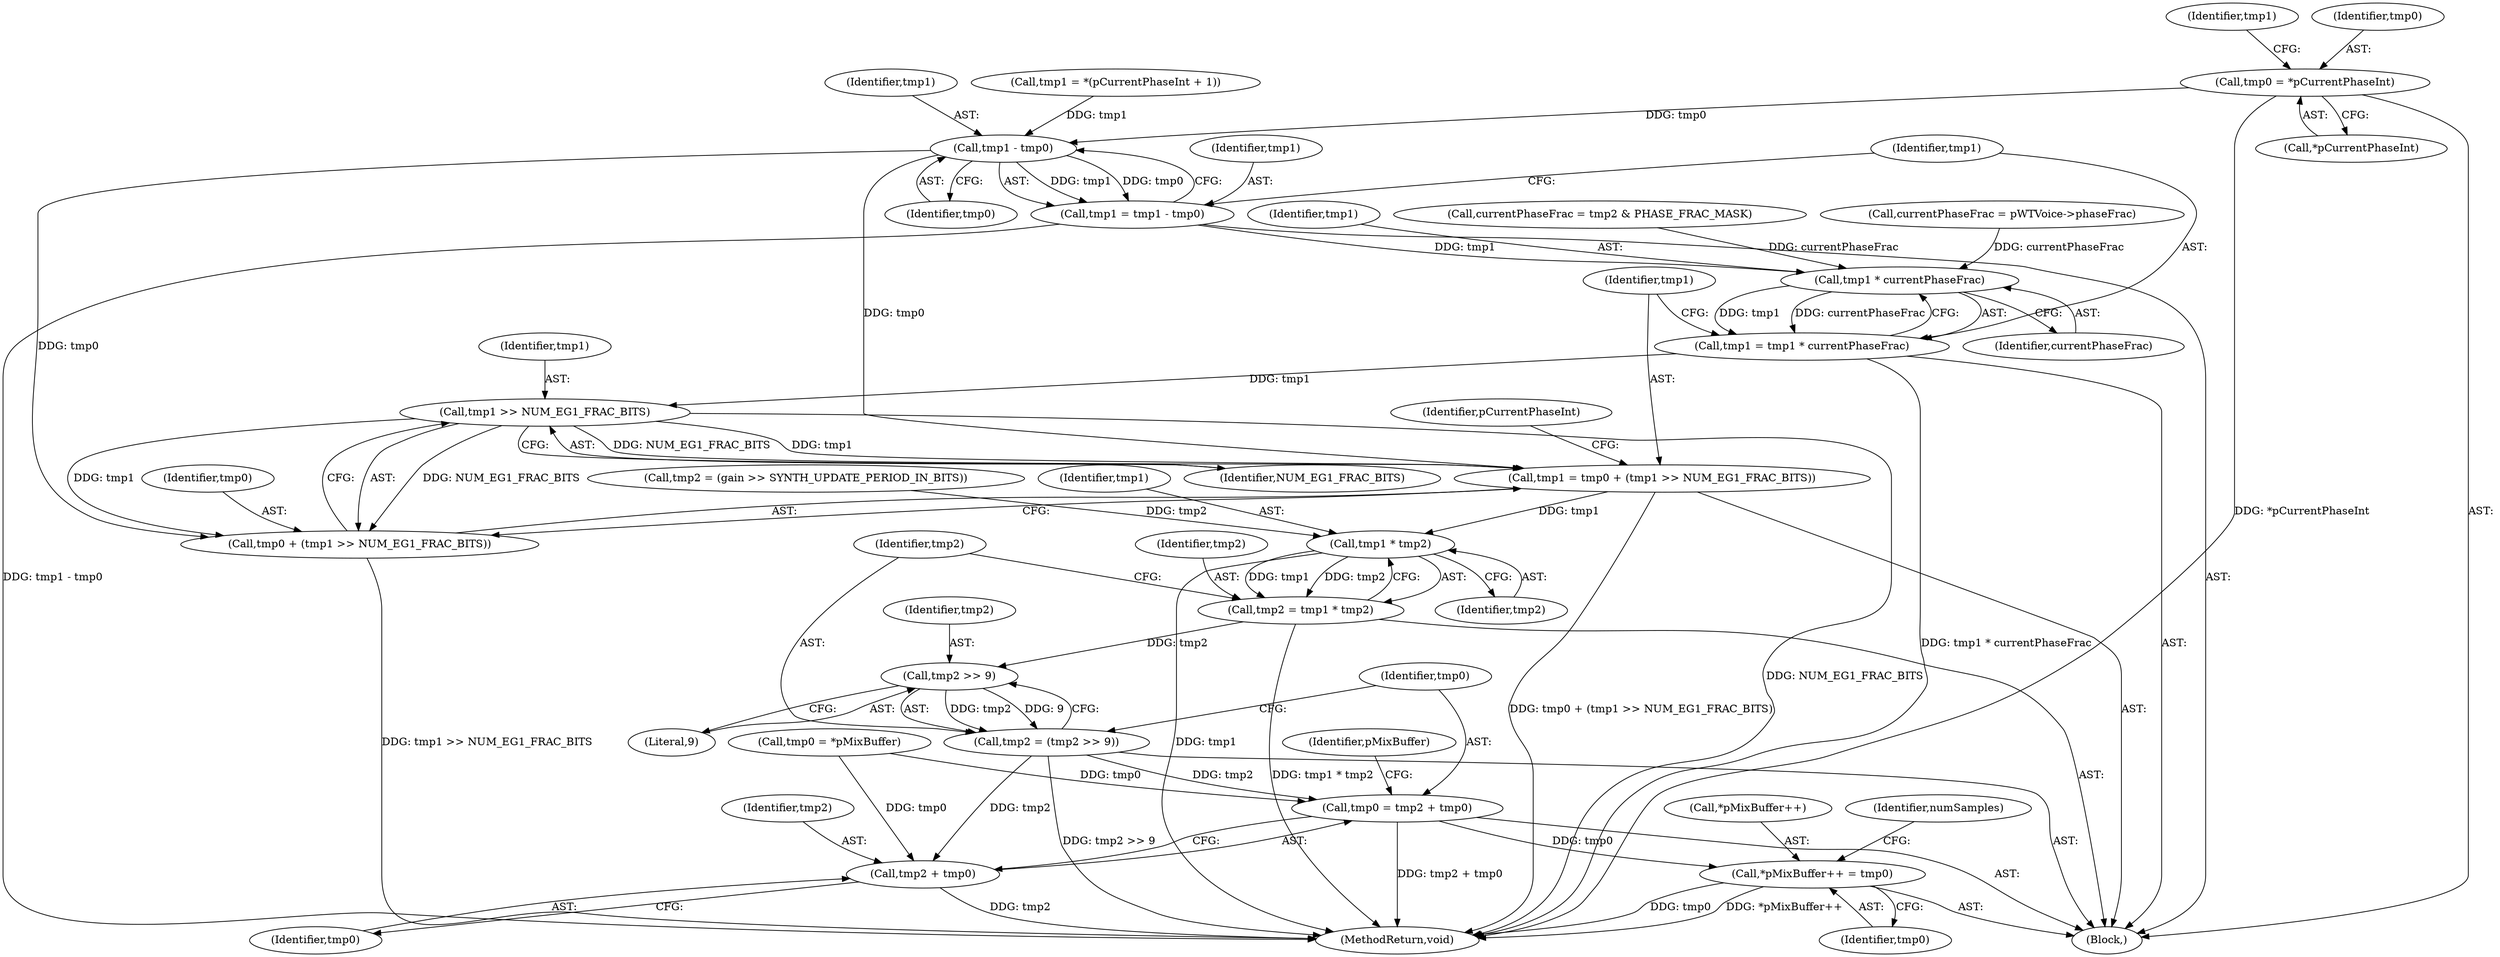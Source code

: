digraph "0_Android_24d7c408c52143bce7b49de82f3913fd8d1219cf_0@pointer" {
"1000209" [label="(Call,tmp0 = *pCurrentPhaseInt)"];
"1000226" [label="(Call,tmp1 - tmp0)"];
"1000224" [label="(Call,tmp1 = tmp1 - tmp0)"];
"1000231" [label="(Call,tmp1 * currentPhaseFrac)"];
"1000229" [label="(Call,tmp1 = tmp1 * currentPhaseFrac)"];
"1000238" [label="(Call,tmp1 >> NUM_EG1_FRAC_BITS)"];
"1000234" [label="(Call,tmp1 = tmp0 + (tmp1 >> NUM_EG1_FRAC_BITS))"];
"1000265" [label="(Call,tmp1 * tmp2)"];
"1000263" [label="(Call,tmp2 = tmp1 * tmp2)"];
"1000270" [label="(Call,tmp2 >> 9)"];
"1000268" [label="(Call,tmp2 = (tmp2 >> 9))"];
"1000273" [label="(Call,tmp0 = tmp2 + tmp0)"];
"1000278" [label="(Call,*pMixBuffer++ = tmp0)"];
"1000275" [label="(Call,tmp2 + tmp0)"];
"1000236" [label="(Call,tmp0 + (tmp1 >> NUM_EG1_FRAC_BITS))"];
"1000263" [label="(Call,tmp2 = tmp1 * tmp2)"];
"1000246" [label="(Call,currentPhaseFrac = tmp2 & PHASE_FRAC_MASK)"];
"1000209" [label="(Call,tmp0 = *pCurrentPhaseInt)"];
"1000230" [label="(Identifier,tmp1)"];
"1000281" [label="(Identifier,pMixBuffer)"];
"1000224" [label="(Call,tmp1 = tmp1 - tmp0)"];
"1000271" [label="(Identifier,tmp2)"];
"1000236" [label="(Call,tmp0 + (tmp1 >> NUM_EG1_FRAC_BITS))"];
"1000272" [label="(Literal,9)"];
"1000229" [label="(Call,tmp1 = tmp1 * currentPhaseFrac)"];
"1000213" [label="(Call,tmp1 = *(pCurrentPhaseInt + 1))"];
"1000234" [label="(Call,tmp1 = tmp0 + (tmp1 >> NUM_EG1_FRAC_BITS))"];
"1000265" [label="(Call,tmp1 * tmp2)"];
"1000267" [label="(Identifier,tmp2)"];
"1000277" [label="(Identifier,tmp0)"];
"1000266" [label="(Identifier,tmp1)"];
"1000211" [label="(Call,*pCurrentPhaseInt)"];
"1000273" [label="(Call,tmp0 = tmp2 + tmp0)"];
"1000282" [label="(Identifier,tmp0)"];
"1000276" [label="(Identifier,tmp2)"];
"1000225" [label="(Identifier,tmp1)"];
"1000279" [label="(Call,*pMixBuffer++)"];
"1000284" [label="(Identifier,numSamples)"];
"1000274" [label="(Identifier,tmp0)"];
"1000228" [label="(Identifier,tmp0)"];
"1000254" [label="(Call,tmp2 = (gain >> SYNTH_UPDATE_PERIOD_IN_BITS))"];
"1000309" [label="(MethodReturn,void)"];
"1000226" [label="(Call,tmp1 - tmp0)"];
"1000233" [label="(Identifier,currentPhaseFrac)"];
"1000235" [label="(Identifier,tmp1)"];
"1000238" [label="(Call,tmp1 >> NUM_EG1_FRAC_BITS)"];
"1000240" [label="(Identifier,NUM_EG1_FRAC_BITS)"];
"1000270" [label="(Call,tmp2 >> 9)"];
"1000214" [label="(Identifier,tmp1)"];
"1000170" [label="(Call,currentPhaseFrac = pWTVoice->phaseFrac)"];
"1000242" [label="(Identifier,pCurrentPhaseInt)"];
"1000268" [label="(Call,tmp2 = (tmp2 >> 9))"];
"1000269" [label="(Identifier,tmp2)"];
"1000264" [label="(Identifier,tmp2)"];
"1000105" [label="(Block,)"];
"1000278" [label="(Call,*pMixBuffer++ = tmp0)"];
"1000232" [label="(Identifier,tmp1)"];
"1000227" [label="(Identifier,tmp1)"];
"1000275" [label="(Call,tmp2 + tmp0)"];
"1000237" [label="(Identifier,tmp0)"];
"1000259" [label="(Call,tmp0 = *pMixBuffer)"];
"1000231" [label="(Call,tmp1 * currentPhaseFrac)"];
"1000239" [label="(Identifier,tmp1)"];
"1000210" [label="(Identifier,tmp0)"];
"1000209" -> "1000105"  [label="AST: "];
"1000209" -> "1000211"  [label="CFG: "];
"1000210" -> "1000209"  [label="AST: "];
"1000211" -> "1000209"  [label="AST: "];
"1000214" -> "1000209"  [label="CFG: "];
"1000209" -> "1000309"  [label="DDG: *pCurrentPhaseInt"];
"1000209" -> "1000226"  [label="DDG: tmp0"];
"1000226" -> "1000224"  [label="AST: "];
"1000226" -> "1000228"  [label="CFG: "];
"1000227" -> "1000226"  [label="AST: "];
"1000228" -> "1000226"  [label="AST: "];
"1000224" -> "1000226"  [label="CFG: "];
"1000226" -> "1000224"  [label="DDG: tmp1"];
"1000226" -> "1000224"  [label="DDG: tmp0"];
"1000213" -> "1000226"  [label="DDG: tmp1"];
"1000226" -> "1000234"  [label="DDG: tmp0"];
"1000226" -> "1000236"  [label="DDG: tmp0"];
"1000224" -> "1000105"  [label="AST: "];
"1000225" -> "1000224"  [label="AST: "];
"1000230" -> "1000224"  [label="CFG: "];
"1000224" -> "1000309"  [label="DDG: tmp1 - tmp0"];
"1000224" -> "1000231"  [label="DDG: tmp1"];
"1000231" -> "1000229"  [label="AST: "];
"1000231" -> "1000233"  [label="CFG: "];
"1000232" -> "1000231"  [label="AST: "];
"1000233" -> "1000231"  [label="AST: "];
"1000229" -> "1000231"  [label="CFG: "];
"1000231" -> "1000229"  [label="DDG: tmp1"];
"1000231" -> "1000229"  [label="DDG: currentPhaseFrac"];
"1000170" -> "1000231"  [label="DDG: currentPhaseFrac"];
"1000246" -> "1000231"  [label="DDG: currentPhaseFrac"];
"1000229" -> "1000105"  [label="AST: "];
"1000230" -> "1000229"  [label="AST: "];
"1000235" -> "1000229"  [label="CFG: "];
"1000229" -> "1000309"  [label="DDG: tmp1 * currentPhaseFrac"];
"1000229" -> "1000238"  [label="DDG: tmp1"];
"1000238" -> "1000236"  [label="AST: "];
"1000238" -> "1000240"  [label="CFG: "];
"1000239" -> "1000238"  [label="AST: "];
"1000240" -> "1000238"  [label="AST: "];
"1000236" -> "1000238"  [label="CFG: "];
"1000238" -> "1000309"  [label="DDG: NUM_EG1_FRAC_BITS"];
"1000238" -> "1000234"  [label="DDG: tmp1"];
"1000238" -> "1000234"  [label="DDG: NUM_EG1_FRAC_BITS"];
"1000238" -> "1000236"  [label="DDG: tmp1"];
"1000238" -> "1000236"  [label="DDG: NUM_EG1_FRAC_BITS"];
"1000234" -> "1000105"  [label="AST: "];
"1000234" -> "1000236"  [label="CFG: "];
"1000235" -> "1000234"  [label="AST: "];
"1000236" -> "1000234"  [label="AST: "];
"1000242" -> "1000234"  [label="CFG: "];
"1000234" -> "1000309"  [label="DDG: tmp0 + (tmp1 >> NUM_EG1_FRAC_BITS)"];
"1000234" -> "1000265"  [label="DDG: tmp1"];
"1000265" -> "1000263"  [label="AST: "];
"1000265" -> "1000267"  [label="CFG: "];
"1000266" -> "1000265"  [label="AST: "];
"1000267" -> "1000265"  [label="AST: "];
"1000263" -> "1000265"  [label="CFG: "];
"1000265" -> "1000309"  [label="DDG: tmp1"];
"1000265" -> "1000263"  [label="DDG: tmp1"];
"1000265" -> "1000263"  [label="DDG: tmp2"];
"1000254" -> "1000265"  [label="DDG: tmp2"];
"1000263" -> "1000105"  [label="AST: "];
"1000264" -> "1000263"  [label="AST: "];
"1000269" -> "1000263"  [label="CFG: "];
"1000263" -> "1000309"  [label="DDG: tmp1 * tmp2"];
"1000263" -> "1000270"  [label="DDG: tmp2"];
"1000270" -> "1000268"  [label="AST: "];
"1000270" -> "1000272"  [label="CFG: "];
"1000271" -> "1000270"  [label="AST: "];
"1000272" -> "1000270"  [label="AST: "];
"1000268" -> "1000270"  [label="CFG: "];
"1000270" -> "1000268"  [label="DDG: tmp2"];
"1000270" -> "1000268"  [label="DDG: 9"];
"1000268" -> "1000105"  [label="AST: "];
"1000269" -> "1000268"  [label="AST: "];
"1000274" -> "1000268"  [label="CFG: "];
"1000268" -> "1000309"  [label="DDG: tmp2 >> 9"];
"1000268" -> "1000273"  [label="DDG: tmp2"];
"1000268" -> "1000275"  [label="DDG: tmp2"];
"1000273" -> "1000105"  [label="AST: "];
"1000273" -> "1000275"  [label="CFG: "];
"1000274" -> "1000273"  [label="AST: "];
"1000275" -> "1000273"  [label="AST: "];
"1000281" -> "1000273"  [label="CFG: "];
"1000273" -> "1000309"  [label="DDG: tmp2 + tmp0"];
"1000259" -> "1000273"  [label="DDG: tmp0"];
"1000273" -> "1000278"  [label="DDG: tmp0"];
"1000278" -> "1000105"  [label="AST: "];
"1000278" -> "1000282"  [label="CFG: "];
"1000279" -> "1000278"  [label="AST: "];
"1000282" -> "1000278"  [label="AST: "];
"1000284" -> "1000278"  [label="CFG: "];
"1000278" -> "1000309"  [label="DDG: tmp0"];
"1000278" -> "1000309"  [label="DDG: *pMixBuffer++"];
"1000275" -> "1000277"  [label="CFG: "];
"1000276" -> "1000275"  [label="AST: "];
"1000277" -> "1000275"  [label="AST: "];
"1000275" -> "1000309"  [label="DDG: tmp2"];
"1000259" -> "1000275"  [label="DDG: tmp0"];
"1000237" -> "1000236"  [label="AST: "];
"1000236" -> "1000309"  [label="DDG: tmp1 >> NUM_EG1_FRAC_BITS"];
}
